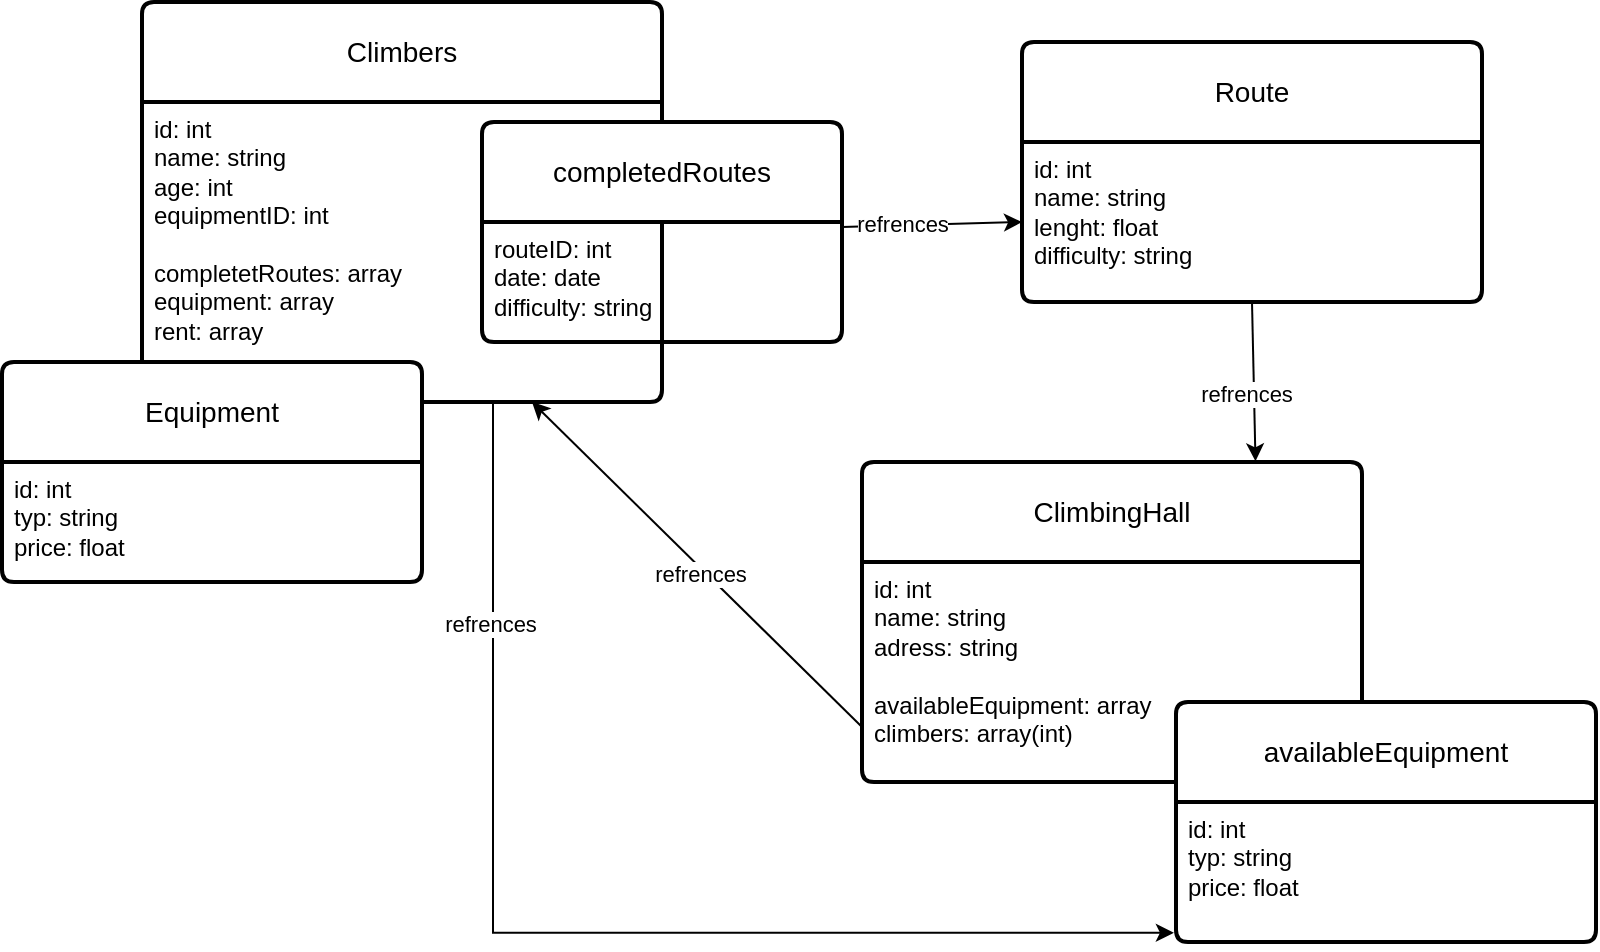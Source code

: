 <mxfile version="26.0.16">
  <diagram name="Seite-1" id="T_CEsNFvgsuwPeouJeFK">
    <mxGraphModel dx="1050" dy="669" grid="1" gridSize="10" guides="1" tooltips="1" connect="1" arrows="1" fold="1" page="1" pageScale="1" pageWidth="827" pageHeight="1169" math="0" shadow="0">
      <root>
        <mxCell id="0" />
        <mxCell id="1" parent="0" />
        <mxCell id="kdtduOX_qHTTLlpiZ-oW-1" value="Climbers" style="swimlane;childLayout=stackLayout;horizontal=1;startSize=50;horizontalStack=0;rounded=1;fontSize=14;fontStyle=0;strokeWidth=2;resizeParent=0;resizeLast=1;shadow=0;dashed=0;align=center;arcSize=4;whiteSpace=wrap;html=1;" parent="1" vertex="1">
          <mxGeometry x="100" y="120" width="260" height="200" as="geometry" />
        </mxCell>
        <mxCell id="kdtduOX_qHTTLlpiZ-oW-2" value="id: int&lt;div&gt;name: string&lt;/div&gt;&lt;div&gt;age: int&lt;/div&gt;&lt;div&gt;equipmentID: int&lt;/div&gt;&lt;div&gt;&lt;br&gt;&lt;/div&gt;&lt;div&gt;completetRoutes: array&lt;/div&gt;&lt;div&gt;equipment: array&lt;/div&gt;&lt;div&gt;rent: array&lt;/div&gt;" style="align=left;strokeColor=none;fillColor=none;spacingLeft=4;spacingRight=4;fontSize=12;verticalAlign=top;resizable=0;rotatable=0;part=1;html=1;whiteSpace=wrap;" parent="kdtduOX_qHTTLlpiZ-oW-1" vertex="1">
          <mxGeometry y="50" width="260" height="150" as="geometry" />
        </mxCell>
        <mxCell id="kdtduOX_qHTTLlpiZ-oW-11" style="rounded=0;orthogonalLoop=1;jettySize=auto;html=1;entryX=0;entryY=0.5;entryDx=0;entryDy=0;" parent="1" source="kdtduOX_qHTTLlpiZ-oW-3" target="kdtduOX_qHTTLlpiZ-oW-10" edge="1">
          <mxGeometry relative="1" as="geometry" />
        </mxCell>
        <mxCell id="kdtduOX_qHTTLlpiZ-oW-33" value="refrences" style="edgeLabel;html=1;align=center;verticalAlign=middle;resizable=0;points=[];" parent="kdtduOX_qHTTLlpiZ-oW-11" vertex="1" connectable="0">
          <mxGeometry x="-0.329" y="1" relative="1" as="geometry">
            <mxPoint as="offset" />
          </mxGeometry>
        </mxCell>
        <mxCell id="kdtduOX_qHTTLlpiZ-oW-3" value="completedRoutes" style="swimlane;childLayout=stackLayout;horizontal=1;startSize=50;horizontalStack=0;rounded=1;fontSize=14;fontStyle=0;strokeWidth=2;resizeParent=0;resizeLast=1;shadow=0;dashed=0;align=center;arcSize=4;whiteSpace=wrap;html=1;" parent="1" vertex="1">
          <mxGeometry x="270" y="180" width="180" height="110" as="geometry" />
        </mxCell>
        <mxCell id="kdtduOX_qHTTLlpiZ-oW-4" value="routeID: int&lt;div&gt;date: date&lt;/div&gt;&lt;div&gt;difficulty: string&lt;/div&gt;" style="align=left;strokeColor=none;fillColor=none;spacingLeft=4;spacingRight=4;fontSize=12;verticalAlign=top;resizable=0;rotatable=0;part=1;html=1;whiteSpace=wrap;" parent="kdtduOX_qHTTLlpiZ-oW-3" vertex="1">
          <mxGeometry y="50" width="180" height="60" as="geometry" />
        </mxCell>
        <mxCell id="kdtduOX_qHTTLlpiZ-oW-9" value="Route" style="swimlane;childLayout=stackLayout;horizontal=1;startSize=50;horizontalStack=0;rounded=1;fontSize=14;fontStyle=0;strokeWidth=2;resizeParent=0;resizeLast=1;shadow=0;dashed=0;align=center;arcSize=4;whiteSpace=wrap;html=1;" parent="1" vertex="1">
          <mxGeometry x="540" y="140" width="230" height="130" as="geometry" />
        </mxCell>
        <mxCell id="kdtduOX_qHTTLlpiZ-oW-10" value="id: int&lt;div&gt;name: string&lt;/div&gt;&lt;div&gt;lenght: float&lt;/div&gt;&lt;div&gt;difficulty: string&lt;/div&gt;" style="align=left;strokeColor=none;fillColor=none;spacingLeft=4;spacingRight=4;fontSize=12;verticalAlign=top;resizable=0;rotatable=0;part=1;html=1;whiteSpace=wrap;" parent="kdtduOX_qHTTLlpiZ-oW-9" vertex="1">
          <mxGeometry y="50" width="230" height="80" as="geometry" />
        </mxCell>
        <mxCell id="kdtduOX_qHTTLlpiZ-oW-12" value="Equipment" style="swimlane;childLayout=stackLayout;horizontal=1;startSize=50;horizontalStack=0;rounded=1;fontSize=14;fontStyle=0;strokeWidth=2;resizeParent=0;resizeLast=1;shadow=0;dashed=0;align=center;arcSize=4;whiteSpace=wrap;html=1;" parent="1" vertex="1">
          <mxGeometry x="30" y="300" width="210" height="110" as="geometry" />
        </mxCell>
        <mxCell id="kdtduOX_qHTTLlpiZ-oW-13" value="id: int&lt;div&gt;typ: string&lt;/div&gt;&lt;div&gt;price: float&lt;/div&gt;" style="align=left;strokeColor=none;fillColor=none;spacingLeft=4;spacingRight=4;fontSize=12;verticalAlign=top;resizable=0;rotatable=0;part=1;html=1;whiteSpace=wrap;" parent="kdtduOX_qHTTLlpiZ-oW-12" vertex="1">
          <mxGeometry y="50" width="210" height="60" as="geometry" />
        </mxCell>
        <mxCell id="kdtduOX_qHTTLlpiZ-oW-14" value="ClimbingHall" style="swimlane;childLayout=stackLayout;horizontal=1;startSize=50;horizontalStack=0;rounded=1;fontSize=14;fontStyle=0;strokeWidth=2;resizeParent=0;resizeLast=1;shadow=0;dashed=0;align=center;arcSize=4;whiteSpace=wrap;html=1;" parent="1" vertex="1">
          <mxGeometry x="460" y="350" width="250" height="160" as="geometry" />
        </mxCell>
        <mxCell id="kdtduOX_qHTTLlpiZ-oW-15" value="id: int&lt;div&gt;name: string&lt;/div&gt;&lt;div&gt;adress: string&lt;/div&gt;&lt;div&gt;&lt;br&gt;&lt;/div&gt;&lt;div&gt;availableEquipment: array&lt;/div&gt;&lt;div&gt;climbers: array(int)&lt;/div&gt;" style="align=left;strokeColor=none;fillColor=none;spacingLeft=4;spacingRight=4;fontSize=12;verticalAlign=top;resizable=0;rotatable=0;part=1;html=1;whiteSpace=wrap;" parent="kdtduOX_qHTTLlpiZ-oW-14" vertex="1">
          <mxGeometry y="50" width="250" height="110" as="geometry" />
        </mxCell>
        <mxCell id="kdtduOX_qHTTLlpiZ-oW-24" style="rounded=0;orthogonalLoop=1;jettySize=auto;html=1;exitX=0.5;exitY=1;exitDx=0;exitDy=0;entryX=0.787;entryY=-0.002;entryDx=0;entryDy=0;entryPerimeter=0;" parent="1" source="kdtduOX_qHTTLlpiZ-oW-10" target="kdtduOX_qHTTLlpiZ-oW-14" edge="1">
          <mxGeometry relative="1" as="geometry" />
        </mxCell>
        <mxCell id="kdtduOX_qHTTLlpiZ-oW-34" value="refrences" style="edgeLabel;html=1;align=center;verticalAlign=middle;resizable=0;points=[];" parent="kdtduOX_qHTTLlpiZ-oW-24" vertex="1" connectable="0">
          <mxGeometry x="0.153" y="-4" relative="1" as="geometry">
            <mxPoint as="offset" />
          </mxGeometry>
        </mxCell>
        <mxCell id="kdtduOX_qHTTLlpiZ-oW-25" value="availableEquipment" style="swimlane;childLayout=stackLayout;horizontal=1;startSize=50;horizontalStack=0;rounded=1;fontSize=14;fontStyle=0;strokeWidth=2;resizeParent=0;resizeLast=1;shadow=0;dashed=0;align=center;arcSize=4;whiteSpace=wrap;html=1;" parent="1" vertex="1">
          <mxGeometry x="617" y="470" width="210" height="120" as="geometry" />
        </mxCell>
        <mxCell id="kdtduOX_qHTTLlpiZ-oW-26" value="id: int&lt;div&gt;typ: string&lt;/div&gt;&lt;div&gt;price: float&lt;/div&gt;" style="align=left;strokeColor=none;fillColor=none;spacingLeft=4;spacingRight=4;fontSize=12;verticalAlign=top;resizable=0;rotatable=0;part=1;html=1;whiteSpace=wrap;" parent="kdtduOX_qHTTLlpiZ-oW-25" vertex="1">
          <mxGeometry y="50" width="210" height="70" as="geometry" />
        </mxCell>
        <mxCell id="kdtduOX_qHTTLlpiZ-oW-27" style="edgeStyle=orthogonalEdgeStyle;rounded=0;orthogonalLoop=1;jettySize=auto;html=1;entryX=-0.005;entryY=0.934;entryDx=0;entryDy=0;entryPerimeter=0;exitX=0.675;exitY=0.995;exitDx=0;exitDy=0;exitPerimeter=0;" parent="1" source="kdtduOX_qHTTLlpiZ-oW-2" target="kdtduOX_qHTTLlpiZ-oW-26" edge="1">
          <mxGeometry relative="1" as="geometry">
            <mxPoint x="260" y="330" as="sourcePoint" />
          </mxGeometry>
        </mxCell>
        <mxCell id="kdtduOX_qHTTLlpiZ-oW-32" value="refrences" style="edgeLabel;html=1;align=center;verticalAlign=middle;resizable=0;points=[];" parent="kdtduOX_qHTTLlpiZ-oW-27" vertex="1" connectable="0">
          <mxGeometry x="-0.634" y="-2" relative="1" as="geometry">
            <mxPoint as="offset" />
          </mxGeometry>
        </mxCell>
        <mxCell id="kdtduOX_qHTTLlpiZ-oW-30" style="rounded=0;orthogonalLoop=1;jettySize=auto;html=1;exitX=0;exitY=0.75;exitDx=0;exitDy=0;entryX=0.75;entryY=1;entryDx=0;entryDy=0;" parent="1" source="kdtduOX_qHTTLlpiZ-oW-15" target="kdtduOX_qHTTLlpiZ-oW-2" edge="1">
          <mxGeometry relative="1" as="geometry">
            <mxPoint x="390" y="500" as="sourcePoint" />
          </mxGeometry>
        </mxCell>
        <mxCell id="kdtduOX_qHTTLlpiZ-oW-31" value="refrences" style="edgeLabel;html=1;align=center;verticalAlign=middle;resizable=0;points=[];" parent="kdtduOX_qHTTLlpiZ-oW-30" vertex="1" connectable="0">
          <mxGeometry x="-0.032" y="2" relative="1" as="geometry">
            <mxPoint as="offset" />
          </mxGeometry>
        </mxCell>
      </root>
    </mxGraphModel>
  </diagram>
</mxfile>
